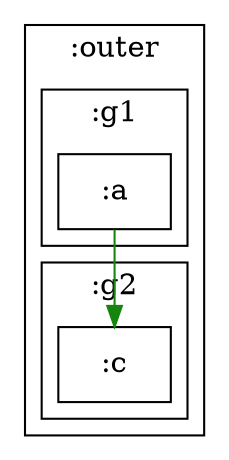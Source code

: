 /* Generated by GvGen v.1.0 (https://www.github.com/stricaud/gvgen) */

digraph G {
compound=true;
   subgraph cluster1 {
   shape="rectangle";
label=":outer";
      subgraph cluster3 {
      shape="rectangle";
label=":g2";
         node5 [shape="rectangle",label=":c"];
      }
      subgraph cluster2 {
      shape="rectangle";
label=":g1";
         node4 [shape="rectangle",label=":a"];
      }
}
node4->node5 [color="#158510"];
}
